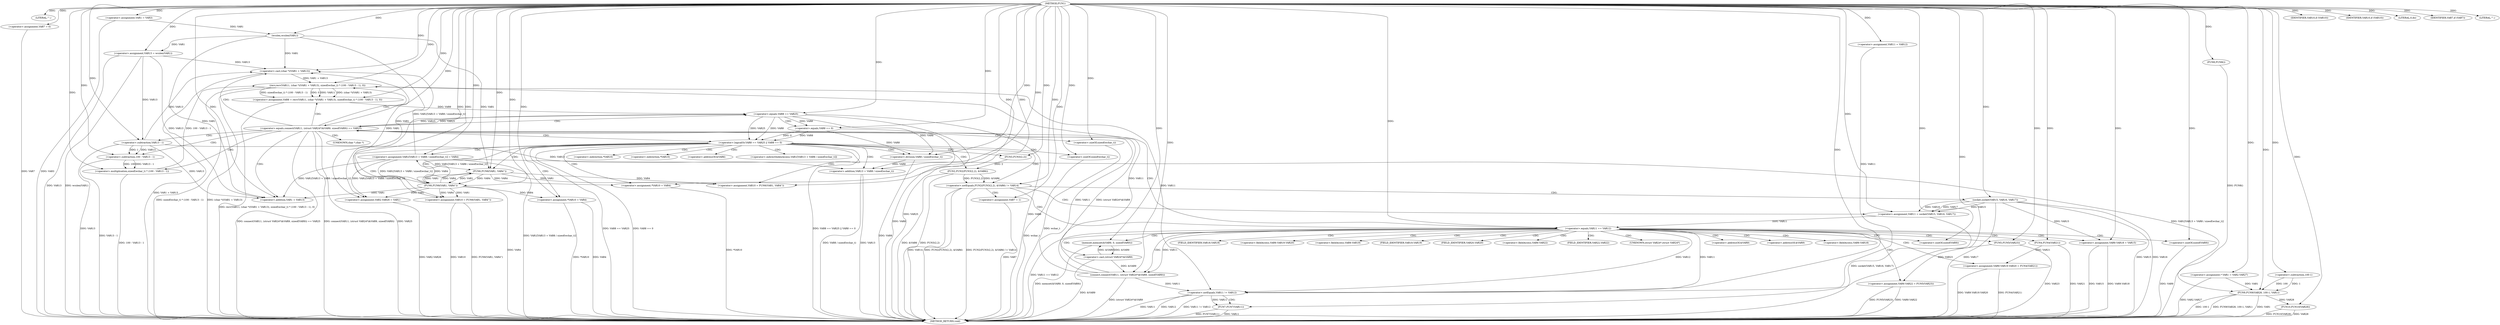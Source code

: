 digraph FUN1 {  
"1000100" [label = "(METHOD,FUN1)" ]
"1000288" [label = "(METHOD_RETURN,void)" ]
"1000104" [label = "(LITERAL,\"\",)" ]
"1000105" [label = "(<operator>.assignment,VAR1 = VAR3)" ]
"1000111" [label = "(<operator>.assignment,VAR7 = 0)" ]
"1000118" [label = "(<operator>.assignment,VAR11 = VAR12)" ]
"1000122" [label = "(<operator>.assignment,VAR13 = wcslen(VAR1))" ]
"1000124" [label = "(wcslen,wcslen(VAR1))" ]
"1000129" [label = "(<operator>.notEquals,FUN2(FUN3(2,2), &VAR6) != VAR14)" ]
"1000130" [label = "(FUN2,FUN2(FUN3(2,2), &VAR6))" ]
"1000131" [label = "(FUN3,FUN3(2,2))" ]
"1000139" [label = "(<operator>.assignment,VAR7 = 1)" ]
"1000142" [label = "(<operator>.assignment,VAR11 = socket(VAR15, VAR16, VAR17))" ]
"1000144" [label = "(socket,socket(VAR15, VAR16, VAR17))" ]
"1000149" [label = "(<operator>.equals,VAR11 == VAR12)" ]
"1000154" [label = "(memset,memset(&VAR9, 0, sizeof(VAR9)))" ]
"1000158" [label = "(<operator>.sizeOf,sizeof(VAR9))" ]
"1000160" [label = "(<operator>.assignment,VAR9.VAR18 = VAR15)" ]
"1000165" [label = "(<operator>.assignment,VAR9.VAR19.VAR20 = FUN4(VAR21))" ]
"1000171" [label = "(FUN4,FUN4(VAR21))" ]
"1000173" [label = "(<operator>.assignment,VAR9.VAR22 = FUN5(VAR23))" ]
"1000177" [label = "(FUN5,FUN5(VAR23))" ]
"1000180" [label = "(<operator>.equals,connect(VAR11, (struct VAR24*)&VAR9, sizeof(VAR9)) == VAR25)" ]
"1000181" [label = "(connect,connect(VAR11, (struct VAR24*)&VAR9, sizeof(VAR9)))" ]
"1000183" [label = "(<operator>.cast,(struct VAR24*)&VAR9)" ]
"1000187" [label = "(<operator>.sizeOf,sizeof(VAR9))" ]
"1000192" [label = "(<operator>.assignment,VAR8 = recv(VAR11, (char *)(VAR1 + VAR13), sizeof(wchar_t) * (100 - VAR13 - 1), 0))" ]
"1000194" [label = "(recv,recv(VAR11, (char *)(VAR1 + VAR13), sizeof(wchar_t) * (100 - VAR13 - 1), 0))" ]
"1000196" [label = "(<operator>.cast,(char *)(VAR1 + VAR13))" ]
"1000198" [label = "(<operator>.addition,VAR1 + VAR13)" ]
"1000201" [label = "(<operator>.multiplication,sizeof(wchar_t) * (100 - VAR13 - 1))" ]
"1000202" [label = "(<operator>.sizeOf,sizeof(wchar_t))" ]
"1000204" [label = "(<operator>.subtraction,100 - VAR13 - 1)" ]
"1000206" [label = "(<operator>.subtraction,VAR13 - 1)" ]
"1000211" [label = "(<operator>.logicalOr,VAR8 == VAR25 || VAR8 == 0)" ]
"1000212" [label = "(<operator>.equals,VAR8 == VAR25)" ]
"1000215" [label = "(<operator>.equals,VAR8 == 0)" ]
"1000220" [label = "(<operator>.assignment,VAR1[VAR13 + VAR8 / sizeof(wchar_t)] = VAR4)" ]
"1000223" [label = "(<operator>.addition,VAR13 + VAR8 / sizeof(wchar_t))" ]
"1000225" [label = "(<operator>.division,VAR8 / sizeof(wchar_t))" ]
"1000227" [label = "(<operator>.sizeOf,sizeof(wchar_t))" ]
"1000230" [label = "(<operator>.assignment,VAR10 = FUN6(VAR1, VAR4''))" ]
"1000232" [label = "(FUN6,FUN6(VAR1, VAR4''))" ]
"1000236" [label = "(IDENTIFIER,VAR10,if (VAR10))" ]
"1000238" [label = "(<operator>.assignment,*VAR10 = VAR4)" ]
"1000242" [label = "(<operator>.assignment,VAR10 = FUN6(VAR1, VAR4''))" ]
"1000244" [label = "(FUN6,FUN6(VAR1, VAR4''))" ]
"1000248" [label = "(IDENTIFIER,VAR10,if (VAR10))" ]
"1000250" [label = "(<operator>.assignment,*VAR10 = VAR4)" ]
"1000254" [label = "(LITERAL,0,do)" ]
"1000256" [label = "(<operator>.notEquals,VAR11 != VAR12)" ]
"1000260" [label = "(FUN7,FUN7(VAR11))" ]
"1000263" [label = "(IDENTIFIER,VAR7,if (VAR7))" ]
"1000265" [label = "(FUN8,FUN8())" ]
"1000266" [label = "(<operator>.assignment,VAR2.VAR26 = VAR1)" ]
"1000273" [label = "(<operator>.assignment,* VAR1 = VAR2.VAR27)" ]
"1000279" [label = "(LITERAL,\"\",)" ]
"1000280" [label = "(FUN9,FUN9(VAR28, 100-1, VAR1))" ]
"1000282" [label = "(<operator>.subtraction,100-1)" ]
"1000286" [label = "(FUN10,FUN10(VAR28))" ]
"1000134" [label = "(<operator>.addressOf,&VAR6)" ]
"1000155" [label = "(<operator>.addressOf,&VAR9)" ]
"1000161" [label = "(<operator>.fieldAccess,VAR9.VAR18)" ]
"1000163" [label = "(FIELD_IDENTIFIER,VAR18,VAR18)" ]
"1000166" [label = "(<operator>.fieldAccess,VAR9.VAR19.VAR20)" ]
"1000167" [label = "(<operator>.fieldAccess,VAR9.VAR19)" ]
"1000169" [label = "(FIELD_IDENTIFIER,VAR19,VAR19)" ]
"1000170" [label = "(FIELD_IDENTIFIER,VAR20,VAR20)" ]
"1000174" [label = "(<operator>.fieldAccess,VAR9.VAR22)" ]
"1000176" [label = "(FIELD_IDENTIFIER,VAR22,VAR22)" ]
"1000184" [label = "(UNKNOWN,struct VAR24*,struct VAR24*)" ]
"1000185" [label = "(<operator>.addressOf,&VAR9)" ]
"1000197" [label = "(UNKNOWN,char *,char *)" ]
"1000221" [label = "(<operator>.indirectIndexAccess,VAR1[VAR13 + VAR8 / sizeof(wchar_t)])" ]
"1000239" [label = "(<operator>.indirection,*VAR10)" ]
"1000251" [label = "(<operator>.indirection,*VAR10)" ]
  "1000183" -> "1000288"  [ label = "DDG: &VAR9"] 
  "1000180" -> "1000288"  [ label = "DDG: connect(VAR11, (struct VAR24*)&VAR9, sizeof(VAR9))"] 
  "1000111" -> "1000288"  [ label = "DDG: VAR7"] 
  "1000256" -> "1000288"  [ label = "DDG: VAR11 != VAR12"] 
  "1000187" -> "1000288"  [ label = "DDG: VAR9"] 
  "1000177" -> "1000288"  [ label = "DDG: VAR23"] 
  "1000129" -> "1000288"  [ label = "DDG: FUN2(FUN3(2,2), &VAR6)"] 
  "1000286" -> "1000288"  [ label = "DDG: FUN10(VAR28)"] 
  "1000160" -> "1000288"  [ label = "DDG: VAR15"] 
  "1000260" -> "1000288"  [ label = "DDG: FUN7(VAR11)"] 
  "1000171" -> "1000288"  [ label = "DDG: VAR21"] 
  "1000223" -> "1000288"  [ label = "DDG: VAR8 / sizeof(wchar_t)"] 
  "1000220" -> "1000288"  [ label = "DDG: VAR1[VAR13 + VAR8 / sizeof(wchar_t)]"] 
  "1000250" -> "1000288"  [ label = "DDG: *VAR10"] 
  "1000192" -> "1000288"  [ label = "DDG: recv(VAR11, (char *)(VAR1 + VAR13), sizeof(wchar_t) * (100 - VAR13 - 1), 0)"] 
  "1000194" -> "1000288"  [ label = "DDG: sizeof(wchar_t) * (100 - VAR13 - 1)"] 
  "1000280" -> "1000288"  [ label = "DDG: VAR1"] 
  "1000280" -> "1000288"  [ label = "DDG: 100-1"] 
  "1000105" -> "1000288"  [ label = "DDG: VAR3"] 
  "1000238" -> "1000288"  [ label = "DDG: *VAR10"] 
  "1000273" -> "1000288"  [ label = "DDG: VAR2.VAR27"] 
  "1000250" -> "1000288"  [ label = "DDG: VAR4"] 
  "1000280" -> "1000288"  [ label = "DDG: FUN9(VAR28, 100-1, VAR1)"] 
  "1000215" -> "1000288"  [ label = "DDG: VAR8"] 
  "1000286" -> "1000288"  [ label = "DDG: VAR28"] 
  "1000225" -> "1000288"  [ label = "DDG: VAR8"] 
  "1000227" -> "1000288"  [ label = "DDG: wchar_t"] 
  "1000212" -> "1000288"  [ label = "DDG: VAR25"] 
  "1000180" -> "1000288"  [ label = "DDG: VAR25"] 
  "1000204" -> "1000288"  [ label = "DDG: VAR13 - 1"] 
  "1000122" -> "1000288"  [ label = "DDG: VAR13"] 
  "1000165" -> "1000288"  [ label = "DDG: VAR9.VAR19.VAR20"] 
  "1000139" -> "1000288"  [ label = "DDG: VAR7"] 
  "1000265" -> "1000288"  [ label = "DDG: FUN8()"] 
  "1000129" -> "1000288"  [ label = "DDG: FUN2(FUN3(2,2), &VAR6) != VAR14"] 
  "1000142" -> "1000288"  [ label = "DDG: socket(VAR15, VAR16, VAR17)"] 
  "1000266" -> "1000288"  [ label = "DDG: VAR2.VAR26"] 
  "1000130" -> "1000288"  [ label = "DDG: &VAR6"] 
  "1000202" -> "1000288"  [ label = "DDG: wchar_t"] 
  "1000180" -> "1000288"  [ label = "DDG: connect(VAR11, (struct VAR24*)&VAR9, sizeof(VAR9)) == VAR25"] 
  "1000149" -> "1000288"  [ label = "DDG: VAR11 == VAR12"] 
  "1000256" -> "1000288"  [ label = "DDG: VAR12"] 
  "1000206" -> "1000288"  [ label = "DDG: VAR13"] 
  "1000211" -> "1000288"  [ label = "DDG: VAR8 == VAR25"] 
  "1000154" -> "1000288"  [ label = "DDG: memset(&VAR9, 0, sizeof(VAR9))"] 
  "1000212" -> "1000288"  [ label = "DDG: VAR8"] 
  "1000211" -> "1000288"  [ label = "DDG: VAR8 == VAR25 || VAR8 == 0"] 
  "1000129" -> "1000288"  [ label = "DDG: VAR14"] 
  "1000144" -> "1000288"  [ label = "DDG: VAR15"] 
  "1000165" -> "1000288"  [ label = "DDG: FUN4(VAR21)"] 
  "1000211" -> "1000288"  [ label = "DDG: VAR8 == 0"] 
  "1000173" -> "1000288"  [ label = "DDG: FUN5(VAR23)"] 
  "1000242" -> "1000288"  [ label = "DDG: FUN6(VAR1, VAR4'')"] 
  "1000256" -> "1000288"  [ label = "DDG: VAR11"] 
  "1000260" -> "1000288"  [ label = "DDG: VAR11"] 
  "1000194" -> "1000288"  [ label = "DDG: (char *)(VAR1 + VAR13)"] 
  "1000244" -> "1000288"  [ label = "DDG: VAR4"] 
  "1000144" -> "1000288"  [ label = "DDG: VAR16"] 
  "1000144" -> "1000288"  [ label = "DDG: VAR17"] 
  "1000181" -> "1000288"  [ label = "DDG: (struct VAR24*)&VAR9"] 
  "1000160" -> "1000288"  [ label = "DDG: VAR9.VAR18"] 
  "1000173" -> "1000288"  [ label = "DDG: VAR9.VAR22"] 
  "1000242" -> "1000288"  [ label = "DDG: VAR10"] 
  "1000223" -> "1000288"  [ label = "DDG: VAR13"] 
  "1000122" -> "1000288"  [ label = "DDG: wcslen(VAR1)"] 
  "1000201" -> "1000288"  [ label = "DDG: 100 - VAR13 - 1"] 
  "1000196" -> "1000288"  [ label = "DDG: VAR1 + VAR13"] 
  "1000130" -> "1000288"  [ label = "DDG: FUN3(2,2)"] 
  "1000100" -> "1000104"  [ label = "DDG: "] 
  "1000100" -> "1000105"  [ label = "DDG: "] 
  "1000100" -> "1000111"  [ label = "DDG: "] 
  "1000100" -> "1000118"  [ label = "DDG: "] 
  "1000124" -> "1000122"  [ label = "DDG: VAR1"] 
  "1000100" -> "1000122"  [ label = "DDG: "] 
  "1000105" -> "1000124"  [ label = "DDG: VAR1"] 
  "1000100" -> "1000124"  [ label = "DDG: "] 
  "1000130" -> "1000129"  [ label = "DDG: FUN3(2,2)"] 
  "1000130" -> "1000129"  [ label = "DDG: &VAR6"] 
  "1000131" -> "1000130"  [ label = "DDG: 2"] 
  "1000100" -> "1000131"  [ label = "DDG: "] 
  "1000100" -> "1000129"  [ label = "DDG: "] 
  "1000100" -> "1000139"  [ label = "DDG: "] 
  "1000144" -> "1000142"  [ label = "DDG: VAR15"] 
  "1000144" -> "1000142"  [ label = "DDG: VAR16"] 
  "1000144" -> "1000142"  [ label = "DDG: VAR17"] 
  "1000100" -> "1000142"  [ label = "DDG: "] 
  "1000100" -> "1000144"  [ label = "DDG: "] 
  "1000142" -> "1000149"  [ label = "DDG: VAR11"] 
  "1000100" -> "1000149"  [ label = "DDG: "] 
  "1000183" -> "1000154"  [ label = "DDG: &VAR9"] 
  "1000100" -> "1000154"  [ label = "DDG: "] 
  "1000100" -> "1000158"  [ label = "DDG: "] 
  "1000144" -> "1000160"  [ label = "DDG: VAR15"] 
  "1000100" -> "1000160"  [ label = "DDG: "] 
  "1000171" -> "1000165"  [ label = "DDG: VAR21"] 
  "1000100" -> "1000171"  [ label = "DDG: "] 
  "1000177" -> "1000173"  [ label = "DDG: VAR23"] 
  "1000100" -> "1000177"  [ label = "DDG: "] 
  "1000181" -> "1000180"  [ label = "DDG: VAR11"] 
  "1000181" -> "1000180"  [ label = "DDG: (struct VAR24*)&VAR9"] 
  "1000149" -> "1000181"  [ label = "DDG: VAR11"] 
  "1000100" -> "1000181"  [ label = "DDG: "] 
  "1000183" -> "1000181"  [ label = "DDG: &VAR9"] 
  "1000154" -> "1000183"  [ label = "DDG: &VAR9"] 
  "1000100" -> "1000187"  [ label = "DDG: "] 
  "1000212" -> "1000180"  [ label = "DDG: VAR25"] 
  "1000100" -> "1000180"  [ label = "DDG: "] 
  "1000194" -> "1000192"  [ label = "DDG: VAR11"] 
  "1000194" -> "1000192"  [ label = "DDG: (char *)(VAR1 + VAR13)"] 
  "1000194" -> "1000192"  [ label = "DDG: sizeof(wchar_t) * (100 - VAR13 - 1)"] 
  "1000194" -> "1000192"  [ label = "DDG: 0"] 
  "1000100" -> "1000192"  [ label = "DDG: "] 
  "1000181" -> "1000194"  [ label = "DDG: VAR11"] 
  "1000100" -> "1000194"  [ label = "DDG: "] 
  "1000196" -> "1000194"  [ label = "DDG: VAR1 + VAR13"] 
  "1000244" -> "1000196"  [ label = "DDG: VAR1"] 
  "1000220" -> "1000196"  [ label = "DDG: VAR1[VAR13 + VAR8 / sizeof(wchar_t)]"] 
  "1000124" -> "1000196"  [ label = "DDG: VAR1"] 
  "1000100" -> "1000196"  [ label = "DDG: "] 
  "1000122" -> "1000196"  [ label = "DDG: VAR13"] 
  "1000206" -> "1000196"  [ label = "DDG: VAR13"] 
  "1000244" -> "1000198"  [ label = "DDG: VAR1"] 
  "1000220" -> "1000198"  [ label = "DDG: VAR1[VAR13 + VAR8 / sizeof(wchar_t)]"] 
  "1000124" -> "1000198"  [ label = "DDG: VAR1"] 
  "1000100" -> "1000198"  [ label = "DDG: "] 
  "1000122" -> "1000198"  [ label = "DDG: VAR13"] 
  "1000206" -> "1000198"  [ label = "DDG: VAR13"] 
  "1000201" -> "1000194"  [ label = "DDG: 100 - VAR13 - 1"] 
  "1000100" -> "1000201"  [ label = "DDG: "] 
  "1000100" -> "1000202"  [ label = "DDG: "] 
  "1000204" -> "1000201"  [ label = "DDG: 100"] 
  "1000204" -> "1000201"  [ label = "DDG: VAR13 - 1"] 
  "1000100" -> "1000204"  [ label = "DDG: "] 
  "1000206" -> "1000204"  [ label = "DDG: VAR13"] 
  "1000206" -> "1000204"  [ label = "DDG: 1"] 
  "1000100" -> "1000206"  [ label = "DDG: "] 
  "1000122" -> "1000206"  [ label = "DDG: VAR13"] 
  "1000212" -> "1000211"  [ label = "DDG: VAR8"] 
  "1000212" -> "1000211"  [ label = "DDG: VAR25"] 
  "1000192" -> "1000212"  [ label = "DDG: VAR8"] 
  "1000100" -> "1000212"  [ label = "DDG: "] 
  "1000180" -> "1000212"  [ label = "DDG: VAR25"] 
  "1000215" -> "1000211"  [ label = "DDG: VAR8"] 
  "1000215" -> "1000211"  [ label = "DDG: 0"] 
  "1000212" -> "1000215"  [ label = "DDG: VAR8"] 
  "1000100" -> "1000215"  [ label = "DDG: "] 
  "1000244" -> "1000220"  [ label = "DDG: VAR4"] 
  "1000100" -> "1000220"  [ label = "DDG: "] 
  "1000206" -> "1000223"  [ label = "DDG: VAR13"] 
  "1000100" -> "1000223"  [ label = "DDG: "] 
  "1000225" -> "1000223"  [ label = "DDG: VAR8"] 
  "1000215" -> "1000225"  [ label = "DDG: VAR8"] 
  "1000212" -> "1000225"  [ label = "DDG: VAR8"] 
  "1000100" -> "1000225"  [ label = "DDG: "] 
  "1000100" -> "1000227"  [ label = "DDG: "] 
  "1000232" -> "1000230"  [ label = "DDG: VAR1"] 
  "1000232" -> "1000230"  [ label = "DDG: VAR4"] 
  "1000100" -> "1000230"  [ label = "DDG: "] 
  "1000220" -> "1000232"  [ label = "DDG: VAR1[VAR13 + VAR8 / sizeof(wchar_t)]"] 
  "1000100" -> "1000232"  [ label = "DDG: "] 
  "1000244" -> "1000232"  [ label = "DDG: VAR1"] 
  "1000124" -> "1000232"  [ label = "DDG: VAR1"] 
  "1000244" -> "1000232"  [ label = "DDG: VAR4"] 
  "1000100" -> "1000236"  [ label = "DDG: "] 
  "1000232" -> "1000238"  [ label = "DDG: VAR4"] 
  "1000100" -> "1000238"  [ label = "DDG: "] 
  "1000244" -> "1000242"  [ label = "DDG: VAR1"] 
  "1000244" -> "1000242"  [ label = "DDG: VAR4"] 
  "1000100" -> "1000242"  [ label = "DDG: "] 
  "1000220" -> "1000244"  [ label = "DDG: VAR1[VAR13 + VAR8 / sizeof(wchar_t)]"] 
  "1000232" -> "1000244"  [ label = "DDG: VAR1"] 
  "1000100" -> "1000244"  [ label = "DDG: "] 
  "1000232" -> "1000244"  [ label = "DDG: VAR4"] 
  "1000100" -> "1000248"  [ label = "DDG: "] 
  "1000244" -> "1000250"  [ label = "DDG: VAR4"] 
  "1000100" -> "1000250"  [ label = "DDG: "] 
  "1000100" -> "1000254"  [ label = "DDG: "] 
  "1000181" -> "1000256"  [ label = "DDG: VAR11"] 
  "1000194" -> "1000256"  [ label = "DDG: VAR11"] 
  "1000149" -> "1000256"  [ label = "DDG: VAR11"] 
  "1000118" -> "1000256"  [ label = "DDG: VAR11"] 
  "1000100" -> "1000256"  [ label = "DDG: "] 
  "1000149" -> "1000256"  [ label = "DDG: VAR12"] 
  "1000256" -> "1000260"  [ label = "DDG: VAR11"] 
  "1000100" -> "1000260"  [ label = "DDG: "] 
  "1000100" -> "1000263"  [ label = "DDG: "] 
  "1000100" -> "1000265"  [ label = "DDG: "] 
  "1000244" -> "1000266"  [ label = "DDG: VAR1"] 
  "1000220" -> "1000266"  [ label = "DDG: VAR1[VAR13 + VAR8 / sizeof(wchar_t)]"] 
  "1000124" -> "1000266"  [ label = "DDG: VAR1"] 
  "1000100" -> "1000266"  [ label = "DDG: "] 
  "1000100" -> "1000273"  [ label = "DDG: "] 
  "1000100" -> "1000279"  [ label = "DDG: "] 
  "1000100" -> "1000280"  [ label = "DDG: "] 
  "1000282" -> "1000280"  [ label = "DDG: 100"] 
  "1000282" -> "1000280"  [ label = "DDG: 1"] 
  "1000100" -> "1000282"  [ label = "DDG: "] 
  "1000220" -> "1000280"  [ label = "DDG: VAR1[VAR13 + VAR8 / sizeof(wchar_t)]"] 
  "1000273" -> "1000280"  [ label = "DDG: VAR1"] 
  "1000280" -> "1000286"  [ label = "DDG: VAR28"] 
  "1000100" -> "1000286"  [ label = "DDG: "] 
  "1000129" -> "1000142"  [ label = "CDG: "] 
  "1000129" -> "1000139"  [ label = "CDG: "] 
  "1000129" -> "1000144"  [ label = "CDG: "] 
  "1000129" -> "1000149"  [ label = "CDG: "] 
  "1000149" -> "1000174"  [ label = "CDG: "] 
  "1000149" -> "1000161"  [ label = "CDG: "] 
  "1000149" -> "1000166"  [ label = "CDG: "] 
  "1000149" -> "1000180"  [ label = "CDG: "] 
  "1000149" -> "1000183"  [ label = "CDG: "] 
  "1000149" -> "1000165"  [ label = "CDG: "] 
  "1000149" -> "1000167"  [ label = "CDG: "] 
  "1000149" -> "1000154"  [ label = "CDG: "] 
  "1000149" -> "1000160"  [ label = "CDG: "] 
  "1000149" -> "1000176"  [ label = "CDG: "] 
  "1000149" -> "1000187"  [ label = "CDG: "] 
  "1000149" -> "1000185"  [ label = "CDG: "] 
  "1000149" -> "1000169"  [ label = "CDG: "] 
  "1000149" -> "1000163"  [ label = "CDG: "] 
  "1000149" -> "1000173"  [ label = "CDG: "] 
  "1000149" -> "1000158"  [ label = "CDG: "] 
  "1000149" -> "1000155"  [ label = "CDG: "] 
  "1000149" -> "1000170"  [ label = "CDG: "] 
  "1000149" -> "1000171"  [ label = "CDG: "] 
  "1000149" -> "1000184"  [ label = "CDG: "] 
  "1000149" -> "1000177"  [ label = "CDG: "] 
  "1000149" -> "1000181"  [ label = "CDG: "] 
  "1000180" -> "1000211"  [ label = "CDG: "] 
  "1000180" -> "1000197"  [ label = "CDG: "] 
  "1000180" -> "1000204"  [ label = "CDG: "] 
  "1000180" -> "1000206"  [ label = "CDG: "] 
  "1000180" -> "1000201"  [ label = "CDG: "] 
  "1000180" -> "1000194"  [ label = "CDG: "] 
  "1000180" -> "1000192"  [ label = "CDG: "] 
  "1000180" -> "1000198"  [ label = "CDG: "] 
  "1000180" -> "1000212"  [ label = "CDG: "] 
  "1000180" -> "1000196"  [ label = "CDG: "] 
  "1000180" -> "1000202"  [ label = "CDG: "] 
  "1000211" -> "1000221"  [ label = "CDG: "] 
  "1000211" -> "1000227"  [ label = "CDG: "] 
  "1000211" -> "1000244"  [ label = "CDG: "] 
  "1000211" -> "1000242"  [ label = "CDG: "] 
  "1000211" -> "1000220"  [ label = "CDG: "] 
  "1000211" -> "1000232"  [ label = "CDG: "] 
  "1000211" -> "1000230"  [ label = "CDG: "] 
  "1000211" -> "1000225"  [ label = "CDG: "] 
  "1000211" -> "1000223"  [ label = "CDG: "] 
  "1000211" -> "1000238"  [ label = "CDG: "] 
  "1000211" -> "1000239"  [ label = "CDG: "] 
  "1000211" -> "1000130"  [ label = "CDG: "] 
  "1000211" -> "1000131"  [ label = "CDG: "] 
  "1000211" -> "1000129"  [ label = "CDG: "] 
  "1000211" -> "1000134"  [ label = "CDG: "] 
  "1000211" -> "1000251"  [ label = "CDG: "] 
  "1000211" -> "1000250"  [ label = "CDG: "] 
  "1000212" -> "1000215"  [ label = "CDG: "] 
  "1000256" -> "1000260"  [ label = "CDG: "] 
}
